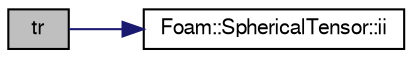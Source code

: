 digraph "tr"
{
  bgcolor="transparent";
  edge [fontname="FreeSans",fontsize="10",labelfontname="FreeSans",labelfontsize="10"];
  node [fontname="FreeSans",fontsize="10",shape=record];
  rankdir="LR";
  Node125030 [label="tr",height=0.2,width=0.4,color="black", fillcolor="grey75", style="filled", fontcolor="black"];
  Node125030 -> Node125031 [color="midnightblue",fontsize="10",style="solid",fontname="FreeSans"];
  Node125031 [label="Foam::SphericalTensor::ii",height=0.2,width=0.4,color="black",URL="$a28186.html#a8a6ef975bcb1f17d9cd0457417bcac47"];
}
